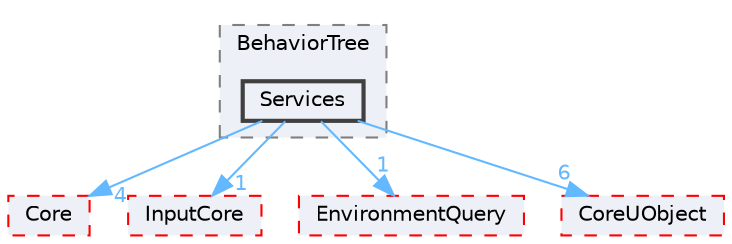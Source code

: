 digraph "Services"
{
 // INTERACTIVE_SVG=YES
 // LATEX_PDF_SIZE
  bgcolor="transparent";
  edge [fontname=Helvetica,fontsize=10,labelfontname=Helvetica,labelfontsize=10];
  node [fontname=Helvetica,fontsize=10,shape=box,height=0.2,width=0.4];
  compound=true
  subgraph clusterdir_0571e89f44460d95857b80c0143f4385 {
    graph [ bgcolor="#edf0f7", pencolor="grey50", label="BehaviorTree", fontname=Helvetica,fontsize=10 style="filled,dashed", URL="dir_0571e89f44460d95857b80c0143f4385.html",tooltip=""]
  dir_4d582808ec8427c1f9118d285c413c88 [label="Services", fillcolor="#edf0f7", color="grey25", style="filled,bold", URL="dir_4d582808ec8427c1f9118d285c413c88.html",tooltip=""];
  }
  dir_0e6cddcc9caa1238c7f3774224afaa45 [label="Core", fillcolor="#edf0f7", color="red", style="filled,dashed", URL="dir_0e6cddcc9caa1238c7f3774224afaa45.html",tooltip=""];
  dir_3e8e1daf27a38f5d72a6cbf6f3b5d663 [label="InputCore", fillcolor="#edf0f7", color="red", style="filled,dashed", URL="dir_3e8e1daf27a38f5d72a6cbf6f3b5d663.html",tooltip=""];
  dir_473bb8dd340dfc1f280928943beefbef [label="EnvironmentQuery", fillcolor="#edf0f7", color="red", style="filled,dashed", URL="dir_473bb8dd340dfc1f280928943beefbef.html",tooltip=""];
  dir_4c499e5e32e2b4479ad7e552df73eeae [label="CoreUObject", fillcolor="#edf0f7", color="red", style="filled,dashed", URL="dir_4c499e5e32e2b4479ad7e552df73eeae.html",tooltip=""];
  dir_4d582808ec8427c1f9118d285c413c88->dir_0e6cddcc9caa1238c7f3774224afaa45 [headlabel="4", labeldistance=1.5 headhref="dir_001022_000266.html" href="dir_001022_000266.html" color="steelblue1" fontcolor="steelblue1"];
  dir_4d582808ec8427c1f9118d285c413c88->dir_3e8e1daf27a38f5d72a6cbf6f3b5d663 [headlabel="1", labeldistance=1.5 headhref="dir_001022_000493.html" href="dir_001022_000493.html" color="steelblue1" fontcolor="steelblue1"];
  dir_4d582808ec8427c1f9118d285c413c88->dir_473bb8dd340dfc1f280928943beefbef [headlabel="1", labeldistance=1.5 headhref="dir_001022_000371.html" href="dir_001022_000371.html" color="steelblue1" fontcolor="steelblue1"];
  dir_4d582808ec8427c1f9118d285c413c88->dir_4c499e5e32e2b4479ad7e552df73eeae [headlabel="6", labeldistance=1.5 headhref="dir_001022_000268.html" href="dir_001022_000268.html" color="steelblue1" fontcolor="steelblue1"];
}
